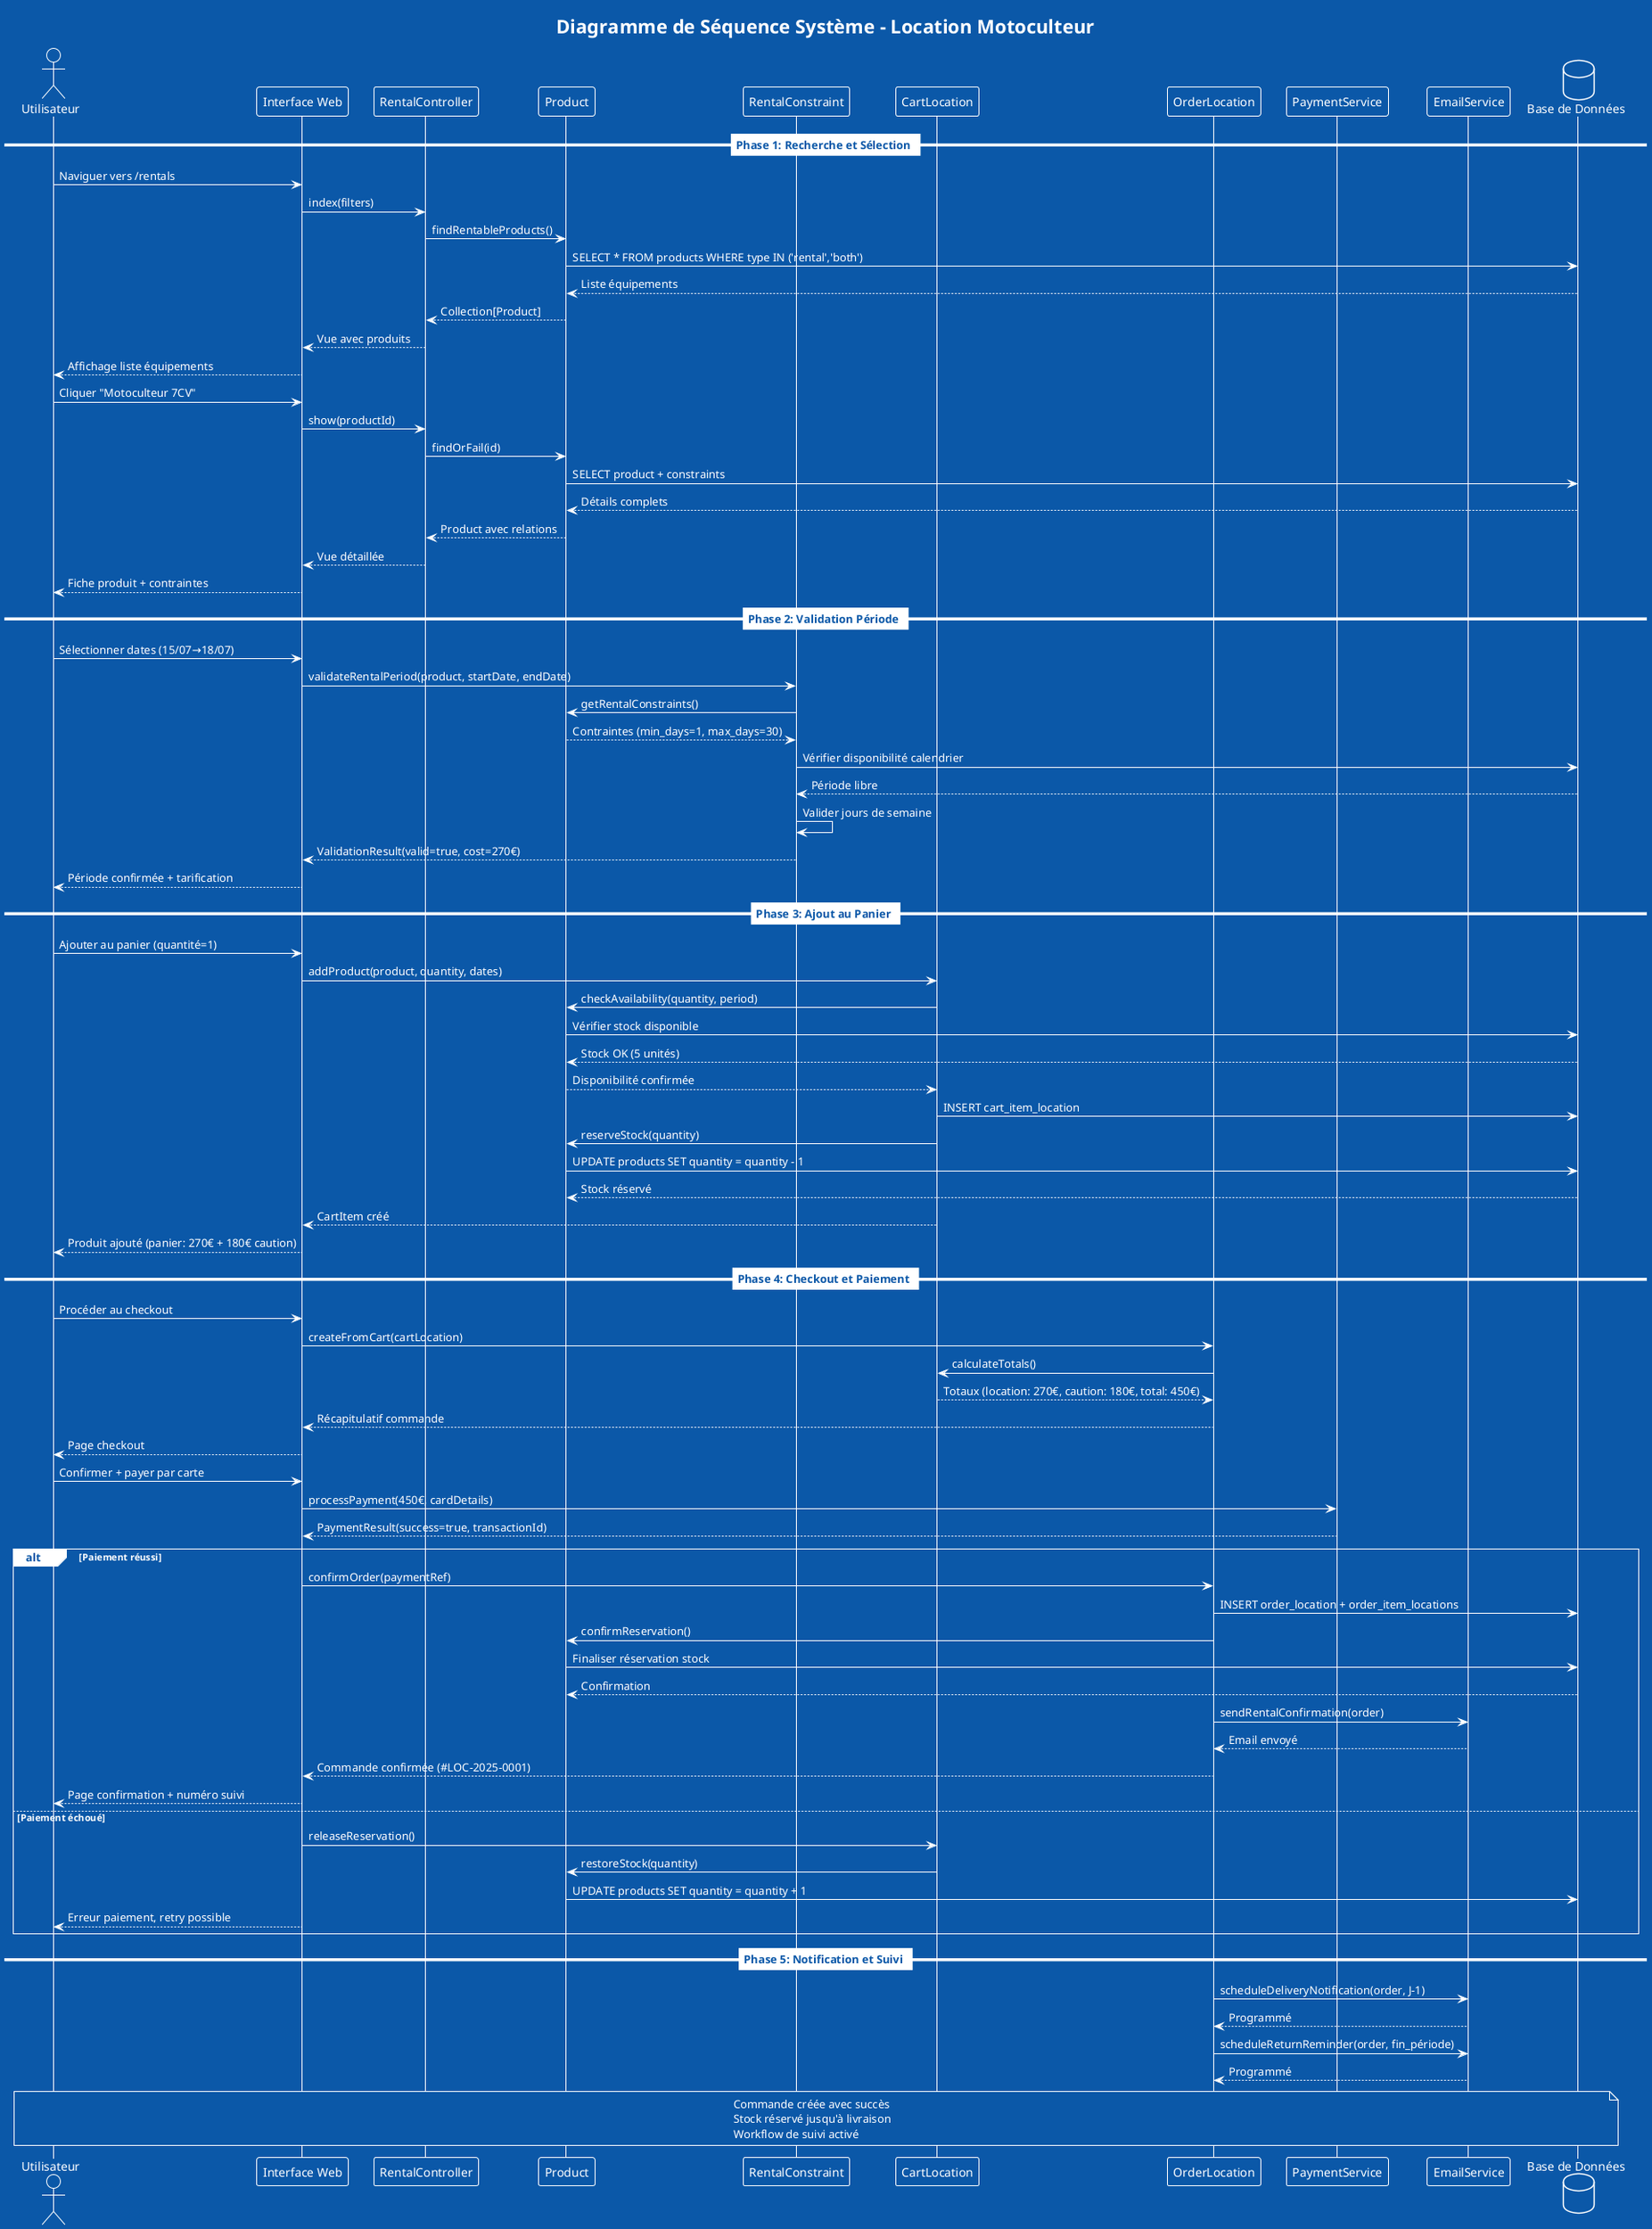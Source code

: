 @startuml Sequence_Diagram
!theme amiga
title Diagramme de Séquence Système - Location Motoculteur

actor Utilisateur as U
participant "Interface Web" as WEB
participant "RentalController" as RC
participant "Product" as P
participant "RentalConstraint" as RCT
participant "CartLocation" as CL
participant "OrderLocation" as OL
participant "PaymentService" as PS
participant "EmailService" as ES
database "Base de Données" as DB

== Phase 1: Recherche et Sélection ==
U -> WEB : Naviguer vers /rentals
WEB -> RC : index(filters)
RC -> P : findRentableProducts()
P -> DB : SELECT * FROM products WHERE type IN ('rental','both')
DB --> P : Liste équipements
P --> RC : Collection[Product]
RC --> WEB : Vue avec produits
WEB --> U : Affichage liste équipements

U -> WEB : Cliquer "Motoculteur 7CV"
WEB -> RC : show(productId)
RC -> P : findOrFail(id)
P -> DB : SELECT product + constraints
DB --> P : Détails complets
P --> RC : Product avec relations
RC --> WEB : Vue détaillée
WEB --> U : Fiche produit + contraintes

== Phase 2: Validation Période ==
U -> WEB : Sélectionner dates (15/07→18/07)
WEB -> RCT : validateRentalPeriod(product, startDate, endDate)
RCT -> P : getRentalConstraints()
P --> RCT : Contraintes (min_days=1, max_days=30)
RCT -> DB : Vérifier disponibilité calendrier
DB --> RCT : Période libre
RCT -> RCT : Valider jours de semaine
RCT --> WEB : ValidationResult(valid=true, cost=270€)
WEB --> U : Période confirmée + tarification

== Phase 3: Ajout au Panier ==
U -> WEB : Ajouter au panier (quantité=1)
WEB -> CL : addProduct(product, quantity, dates)
CL -> P : checkAvailability(quantity, period)
P -> DB : Vérifier stock disponible
DB --> P : Stock OK (5 unités)
P --> CL : Disponibilité confirmée
CL -> DB : INSERT cart_item_location
CL -> P : reserveStock(quantity)
P -> DB : UPDATE products SET quantity = quantity - 1
DB --> P : Stock réservé
CL --> WEB : CartItem créé
WEB --> U : Produit ajouté (panier: 270€ + 180€ caution)

== Phase 4: Checkout et Paiement ==
U -> WEB : Procéder au checkout
WEB -> OL : createFromCart(cartLocation)
OL -> CL : calculateTotals()
CL --> OL : Totaux (location: 270€, caution: 180€, total: 450€)
OL --> WEB : Récapitulatif commande
WEB --> U : Page checkout

U -> WEB : Confirmer + payer par carte
WEB -> PS : processPayment(450€, cardDetails)
PS --> WEB : PaymentResult(success=true, transactionId)

alt Paiement réussi
    WEB -> OL : confirmOrder(paymentRef)
    OL -> DB : INSERT order_location + order_item_locations
    OL -> P : confirmReservation()
    P -> DB : Finaliser réservation stock
    DB --> P : Confirmation
    OL -> ES : sendRentalConfirmation(order)
    ES --> OL : Email envoyé
    OL --> WEB : Commande confirmée (#LOC-2025-0001)
    WEB --> U : Page confirmation + numéro suivi
else Paiement échoué
    WEB -> CL : releaseReservation()
    CL -> P : restoreStock(quantity)
    P -> DB : UPDATE products SET quantity = quantity + 1
    WEB --> U : Erreur paiement, retry possible
end

== Phase 5: Notification et Suivi ==
OL -> ES : scheduleDeliveryNotification(order, J-1)
ES --> OL : Programmé
OL -> ES : scheduleReturnReminder(order, fin_période)
ES --> OL : Programmé

note over U, DB
  Commande créée avec succès
  Stock réservé jusqu'à livraison
  Workflow de suivi activé
end note

@enduml
